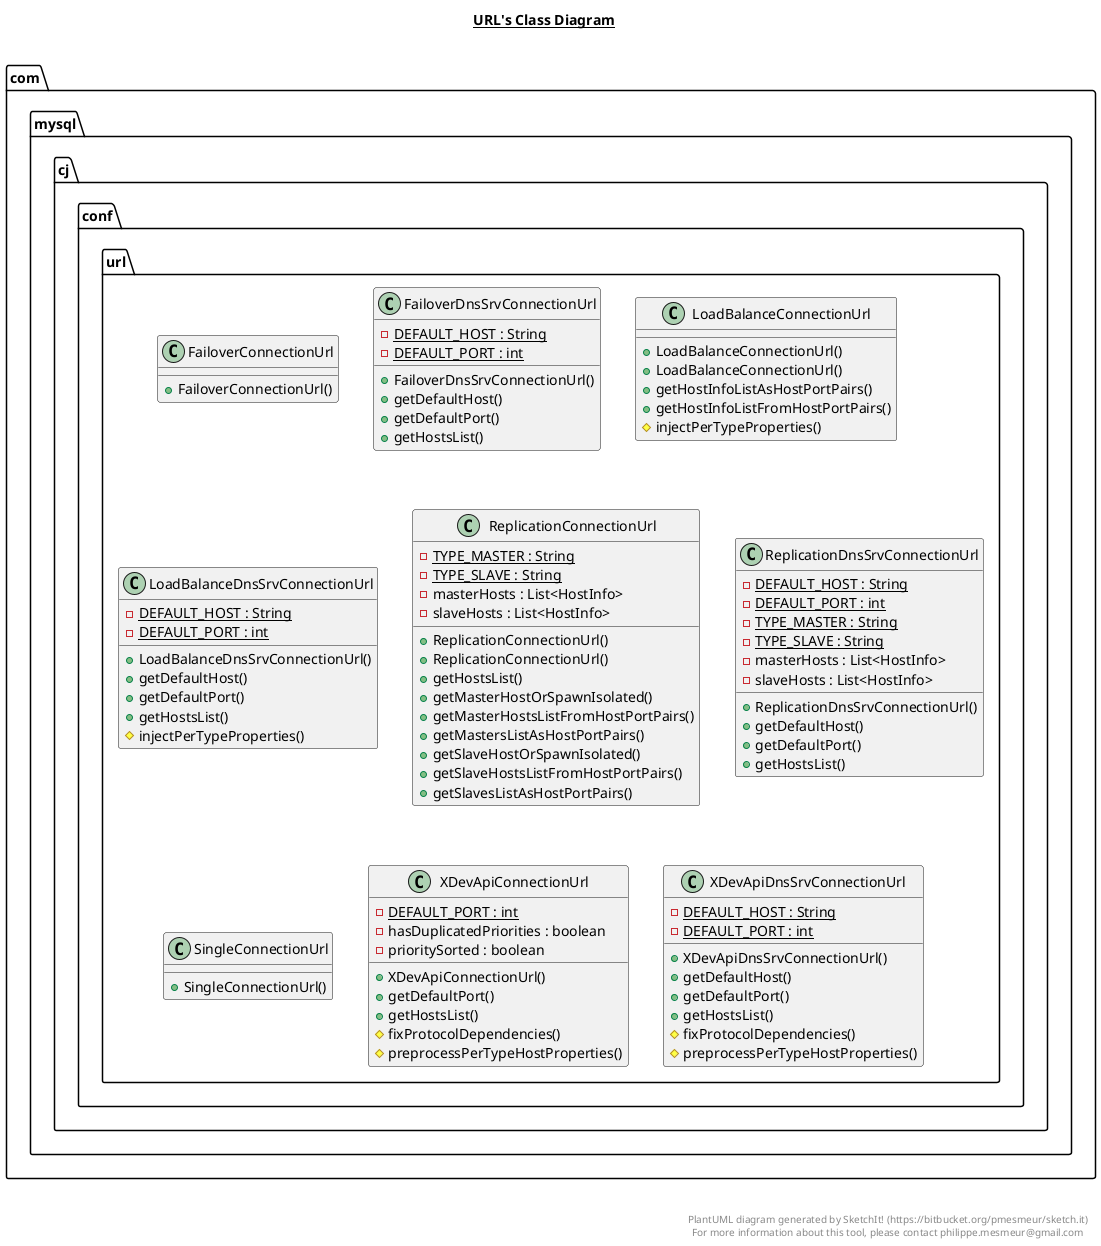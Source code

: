 @startuml

title __URL's Class Diagram__\n

  namespace com.mysql.cj {
    namespace conf {
      namespace url {
        class com.mysql.cj.conf.url.FailoverConnectionUrl {
            + FailoverConnectionUrl()
        }
      }
    }
  }
  

  namespace com.mysql.cj {
    namespace conf {
      namespace url {
        class com.mysql.cj.conf.url.FailoverDnsSrvConnectionUrl {
            {static} - DEFAULT_HOST : String
            {static} - DEFAULT_PORT : int
            + FailoverDnsSrvConnectionUrl()
            + getDefaultHost()
            + getDefaultPort()
            + getHostsList()
        }
      }
    }
  }
  

  namespace com.mysql.cj {
    namespace conf {
      namespace url {
        class com.mysql.cj.conf.url.LoadBalanceConnectionUrl {
            + LoadBalanceConnectionUrl()
            + LoadBalanceConnectionUrl()
            + getHostInfoListAsHostPortPairs()
            + getHostInfoListFromHostPortPairs()
            # injectPerTypeProperties()
        }
      }
    }
  }
  

  namespace com.mysql.cj {
    namespace conf {
      namespace url {
        class com.mysql.cj.conf.url.LoadBalanceDnsSrvConnectionUrl {
            {static} - DEFAULT_HOST : String
            {static} - DEFAULT_PORT : int
            + LoadBalanceDnsSrvConnectionUrl()
            + getDefaultHost()
            + getDefaultPort()
            + getHostsList()
            # injectPerTypeProperties()
        }
      }
    }
  }
  

  namespace com.mysql.cj {
    namespace conf {
      namespace url {
        class com.mysql.cj.conf.url.ReplicationConnectionUrl {
            {static} - TYPE_MASTER : String
            {static} - TYPE_SLAVE : String
            - masterHosts : List<HostInfo>
            - slaveHosts : List<HostInfo>
            + ReplicationConnectionUrl()
            + ReplicationConnectionUrl()
            + getHostsList()
            + getMasterHostOrSpawnIsolated()
            + getMasterHostsListFromHostPortPairs()
            + getMastersListAsHostPortPairs()
            + getSlaveHostOrSpawnIsolated()
            + getSlaveHostsListFromHostPortPairs()
            + getSlavesListAsHostPortPairs()
        }
      }
    }
  }
  

  namespace com.mysql.cj {
    namespace conf {
      namespace url {
        class com.mysql.cj.conf.url.ReplicationDnsSrvConnectionUrl {
            {static} - DEFAULT_HOST : String
            {static} - DEFAULT_PORT : int
            {static} - TYPE_MASTER : String
            {static} - TYPE_SLAVE : String
            - masterHosts : List<HostInfo>
            - slaveHosts : List<HostInfo>
            + ReplicationDnsSrvConnectionUrl()
            + getDefaultHost()
            + getDefaultPort()
            + getHostsList()
        }
      }
    }
  }
  

  namespace com.mysql.cj {
    namespace conf {
      namespace url {
        class com.mysql.cj.conf.url.SingleConnectionUrl {
            + SingleConnectionUrl()
        }
      }
    }
  }
  

  namespace com.mysql.cj {
    namespace conf {
      namespace url {
        class com.mysql.cj.conf.url.XDevApiConnectionUrl {
            {static} - DEFAULT_PORT : int
            - hasDuplicatedPriorities : boolean
            - prioritySorted : boolean
            + XDevApiConnectionUrl()
            + getDefaultPort()
            + getHostsList()
            # fixProtocolDependencies()
            # preprocessPerTypeHostProperties()
        }
      }
    }
  }
  

  namespace com.mysql.cj {
    namespace conf {
      namespace url {
        class com.mysql.cj.conf.url.XDevApiDnsSrvConnectionUrl {
            {static} - DEFAULT_HOST : String
            {static} - DEFAULT_PORT : int
            + XDevApiDnsSrvConnectionUrl()
            + getDefaultHost()
            + getDefaultPort()
            + getHostsList()
            # fixProtocolDependencies()
            # preprocessPerTypeHostProperties()
        }
      }
    }
  }
  



right footer


PlantUML diagram generated by SketchIt! (https://bitbucket.org/pmesmeur/sketch.it)
For more information about this tool, please contact philippe.mesmeur@gmail.com
endfooter

@enduml
